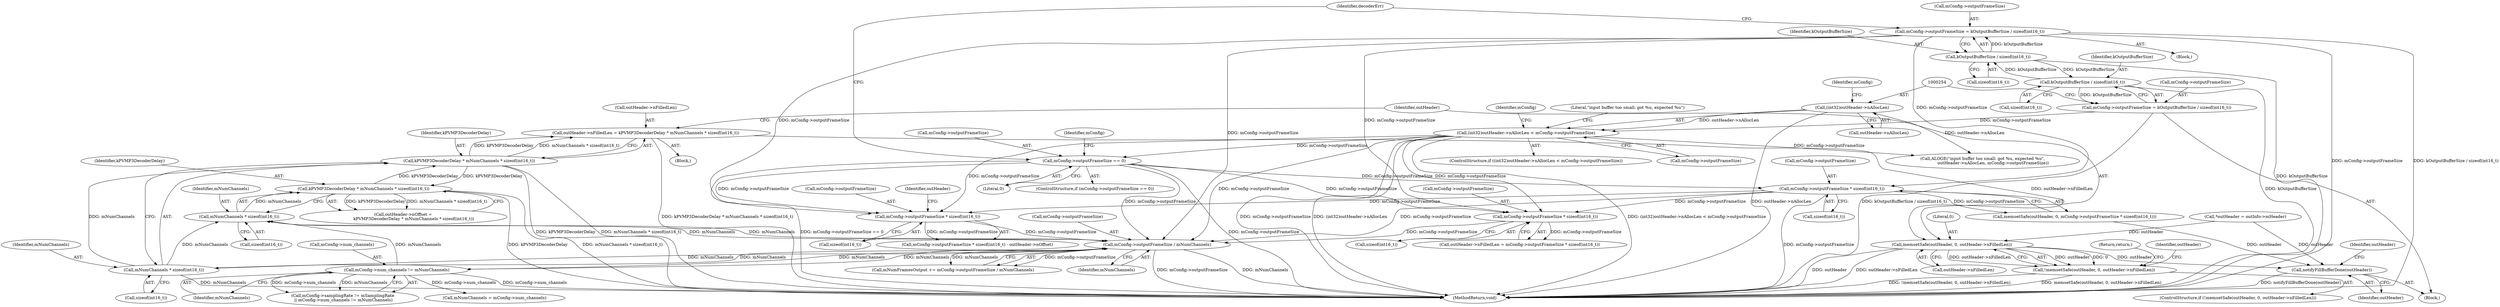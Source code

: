 digraph "0_Android_c2639afac631f5c1ffddf70ee8a6fe943d0bedf9@pointer" {
"1000356" [label="(Call,outHeader->nFilledLen = kPVMP3DecoderDelay * mNumChannels * sizeof(int16_t))"];
"1000360" [label="(Call,kPVMP3DecoderDelay * mNumChannels * sizeof(int16_t))"];
"1000455" [label="(Call,kPVMP3DecoderDelay * mNumChannels * sizeof(int16_t))"];
"1000457" [label="(Call,mNumChannels * sizeof(int16_t))"];
"1000544" [label="(Call,mConfig->outputFrameSize / mNumChannels)"];
"1000332" [label="(Call,mConfig->outputFrameSize = kOutputBufferSize / sizeof(int16_t))"];
"1000336" [label="(Call,kOutputBufferSize / sizeof(int16_t))"];
"1000247" [label="(Call,kOutputBufferSize / sizeof(int16_t))"];
"1000466" [label="(Call,mConfig->outputFrameSize * sizeof(int16_t))"];
"1000252" [label="(Call,(int32)outHeader->nAllocLen < mConfig->outputFrameSize)"];
"1000253" [label="(Call,(int32)outHeader->nAllocLen)"];
"1000243" [label="(Call,mConfig->outputFrameSize = kOutputBufferSize / sizeof(int16_t))"];
"1000326" [label="(Call,mConfig->outputFrameSize == 0)"];
"1000394" [label="(Call,mConfig->outputFrameSize * sizeof(int16_t))"];
"1000489" [label="(Call,mConfig->outputFrameSize * sizeof(int16_t))"];
"1000420" [label="(Call,mConfig->num_channels != mNumChannels)"];
"1000362" [label="(Call,mNumChannels * sizeof(int16_t))"];
"1000368" [label="(Call,memsetSafe(outHeader, 0, outHeader->nFilledLen))"];
"1000367" [label="(Call,!memsetSafe(outHeader, 0, outHeader->nFilledLen))"];
"1000559" [label="(Call,notifyFillBufferDone(outHeader))"];
"1000284" [label="(Identifier,mConfig)"];
"1000368" [label="(Call,memsetSafe(outHeader, 0, outHeader->nFilledLen))"];
"1000564" [label="(MethodReturn,void)"];
"1000343" [label="(Identifier,decoderErr)"];
"1000465" [label="(Call,mConfig->outputFrameSize * sizeof(int16_t) - outHeader->nOffset)"];
"1000562" [label="(Identifier,outHeader)"];
"1000251" [label="(ControlStructure,if ((int32)outHeader->nAllocLen < mConfig->outputFrameSize))"];
"1000545" [label="(Call,mConfig->outputFrameSize)"];
"1000414" [label="(Call,mConfig->samplingRate != mSamplingRate\n || mConfig->num_channels != mNumChannels)"];
"1000330" [label="(Literal,0)"];
"1000332" [label="(Call,mConfig->outputFrameSize = kOutputBufferSize / sizeof(int16_t))"];
"1000451" [label="(Call,outHeader->nOffset =\n                kPVMP3DecoderDelay * mNumChannels * sizeof(int16_t))"];
"1000369" [label="(Identifier,outHeader)"];
"1000333" [label="(Call,mConfig->outputFrameSize)"];
"1000336" [label="(Call,kOutputBufferSize / sizeof(int16_t))"];
"1000263" [label="(Literal,\"input buffer too small: got %u, expected %u\")"];
"1000560" [label="(Identifier,outHeader)"];
"1000398" [label="(Call,sizeof(int16_t))"];
"1000559" [label="(Call,notifyFillBufferDone(outHeader))"];
"1000364" [label="(Call,sizeof(int16_t))"];
"1000252" [label="(Call,(int32)outHeader->nAllocLen < mConfig->outputFrameSize)"];
"1000361" [label="(Identifier,kPVMP3DecoderDelay)"];
"1000247" [label="(Call,kOutputBufferSize / sizeof(int16_t))"];
"1000331" [label="(Block,)"];
"1000258" [label="(Call,mConfig->outputFrameSize)"];
"1000255" [label="(Call,outHeader->nAllocLen)"];
"1000542" [label="(Call,mNumFramesOutput += mConfig->outputFrameSize / mNumChannels)"];
"1000325" [label="(ControlStructure,if (mConfig->outputFrameSize == 0))"];
"1000357" [label="(Call,outHeader->nFilledLen)"];
"1000327" [label="(Call,mConfig->outputFrameSize)"];
"1000391" [label="(Call,memsetSafe(outHeader, 0, mConfig->outputFrameSize * sizeof(int16_t)))"];
"1000326" [label="(Call,mConfig->outputFrameSize == 0)"];
"1000424" [label="(Identifier,mNumChannels)"];
"1000466" [label="(Call,mConfig->outputFrameSize * sizeof(int16_t))"];
"1000470" [label="(Call,sizeof(int16_t))"];
"1000350" [label="(Block,)"];
"1000473" [label="(Identifier,outHeader)"];
"1000458" [label="(Identifier,mNumChannels)"];
"1000338" [label="(Call,sizeof(int16_t))"];
"1000133" [label="(Block,)"];
"1000493" [label="(Call,sizeof(int16_t))"];
"1000356" [label="(Call,outHeader->nFilledLen = kPVMP3DecoderDelay * mNumChannels * sizeof(int16_t))"];
"1000467" [label="(Call,mConfig->outputFrameSize)"];
"1000161" [label="(Call,*outHeader = outInfo->mHeader)"];
"1000362" [label="(Call,mNumChannels * sizeof(int16_t))"];
"1000248" [label="(Identifier,kOutputBufferSize)"];
"1000375" [label="(Return,return;)"];
"1000544" [label="(Call,mConfig->outputFrameSize / mNumChannels)"];
"1000360" [label="(Call,kPVMP3DecoderDelay * mNumChannels * sizeof(int16_t))"];
"1000363" [label="(Identifier,mNumChannels)"];
"1000370" [label="(Literal,0)"];
"1000456" [label="(Identifier,kPVMP3DecoderDelay)"];
"1000457" [label="(Call,mNumChannels * sizeof(int16_t))"];
"1000253" [label="(Call,(int32)outHeader->nAllocLen)"];
"1000249" [label="(Call,sizeof(int16_t))"];
"1000244" [label="(Call,mConfig->outputFrameSize)"];
"1000334" [label="(Identifier,mConfig)"];
"1000431" [label="(Call,mNumChannels = mConfig->num_channels)"];
"1000367" [label="(Call,!memsetSafe(outHeader, 0, outHeader->nFilledLen))"];
"1000371" [label="(Call,outHeader->nFilledLen)"];
"1000548" [label="(Identifier,mNumChannels)"];
"1000420" [label="(Call,mConfig->num_channels != mNumChannels)"];
"1000485" [label="(Call,outHeader->nFilledLen = mConfig->outputFrameSize * sizeof(int16_t))"];
"1000262" [label="(Call,ALOGE(\"input buffer too small: got %u, expected %u\",\n                outHeader->nAllocLen, mConfig->outputFrameSize))"];
"1000378" [label="(Identifier,outHeader)"];
"1000366" [label="(ControlStructure,if (!memsetSafe(outHeader, 0, outHeader->nFilledLen)))"];
"1000421" [label="(Call,mConfig->num_channels)"];
"1000459" [label="(Call,sizeof(int16_t))"];
"1000243" [label="(Call,mConfig->outputFrameSize = kOutputBufferSize / sizeof(int16_t))"];
"1000490" [label="(Call,mConfig->outputFrameSize)"];
"1000337" [label="(Identifier,kOutputBufferSize)"];
"1000455" [label="(Call,kPVMP3DecoderDelay * mNumChannels * sizeof(int16_t))"];
"1000259" [label="(Identifier,mConfig)"];
"1000395" [label="(Call,mConfig->outputFrameSize)"];
"1000489" [label="(Call,mConfig->outputFrameSize * sizeof(int16_t))"];
"1000394" [label="(Call,mConfig->outputFrameSize * sizeof(int16_t))"];
"1000356" -> "1000350"  [label="AST: "];
"1000356" -> "1000360"  [label="CFG: "];
"1000357" -> "1000356"  [label="AST: "];
"1000360" -> "1000356"  [label="AST: "];
"1000369" -> "1000356"  [label="CFG: "];
"1000356" -> "1000564"  [label="DDG: kPVMP3DecoderDelay * mNumChannels * sizeof(int16_t)"];
"1000360" -> "1000356"  [label="DDG: kPVMP3DecoderDelay"];
"1000360" -> "1000356"  [label="DDG: mNumChannels * sizeof(int16_t)"];
"1000356" -> "1000368"  [label="DDG: outHeader->nFilledLen"];
"1000360" -> "1000362"  [label="CFG: "];
"1000361" -> "1000360"  [label="AST: "];
"1000362" -> "1000360"  [label="AST: "];
"1000360" -> "1000564"  [label="DDG: kPVMP3DecoderDelay"];
"1000360" -> "1000564"  [label="DDG: mNumChannels * sizeof(int16_t)"];
"1000455" -> "1000360"  [label="DDG: kPVMP3DecoderDelay"];
"1000362" -> "1000360"  [label="DDG: mNumChannels"];
"1000360" -> "1000455"  [label="DDG: kPVMP3DecoderDelay"];
"1000455" -> "1000451"  [label="AST: "];
"1000455" -> "1000457"  [label="CFG: "];
"1000456" -> "1000455"  [label="AST: "];
"1000457" -> "1000455"  [label="AST: "];
"1000451" -> "1000455"  [label="CFG: "];
"1000455" -> "1000564"  [label="DDG: mNumChannels * sizeof(int16_t)"];
"1000455" -> "1000564"  [label="DDG: kPVMP3DecoderDelay"];
"1000455" -> "1000451"  [label="DDG: kPVMP3DecoderDelay"];
"1000455" -> "1000451"  [label="DDG: mNumChannels * sizeof(int16_t)"];
"1000457" -> "1000455"  [label="DDG: mNumChannels"];
"1000457" -> "1000459"  [label="CFG: "];
"1000458" -> "1000457"  [label="AST: "];
"1000459" -> "1000457"  [label="AST: "];
"1000544" -> "1000457"  [label="DDG: mNumChannels"];
"1000420" -> "1000457"  [label="DDG: mNumChannels"];
"1000362" -> "1000457"  [label="DDG: mNumChannels"];
"1000457" -> "1000544"  [label="DDG: mNumChannels"];
"1000544" -> "1000542"  [label="AST: "];
"1000544" -> "1000548"  [label="CFG: "];
"1000545" -> "1000544"  [label="AST: "];
"1000548" -> "1000544"  [label="AST: "];
"1000542" -> "1000544"  [label="CFG: "];
"1000544" -> "1000564"  [label="DDG: mNumChannels"];
"1000544" -> "1000564"  [label="DDG: mConfig->outputFrameSize"];
"1000544" -> "1000362"  [label="DDG: mNumChannels"];
"1000544" -> "1000420"  [label="DDG: mNumChannels"];
"1000544" -> "1000542"  [label="DDG: mConfig->outputFrameSize"];
"1000544" -> "1000542"  [label="DDG: mNumChannels"];
"1000332" -> "1000544"  [label="DDG: mConfig->outputFrameSize"];
"1000466" -> "1000544"  [label="DDG: mConfig->outputFrameSize"];
"1000252" -> "1000544"  [label="DDG: mConfig->outputFrameSize"];
"1000489" -> "1000544"  [label="DDG: mConfig->outputFrameSize"];
"1000326" -> "1000544"  [label="DDG: mConfig->outputFrameSize"];
"1000394" -> "1000544"  [label="DDG: mConfig->outputFrameSize"];
"1000420" -> "1000544"  [label="DDG: mNumChannels"];
"1000362" -> "1000544"  [label="DDG: mNumChannels"];
"1000332" -> "1000331"  [label="AST: "];
"1000332" -> "1000336"  [label="CFG: "];
"1000333" -> "1000332"  [label="AST: "];
"1000336" -> "1000332"  [label="AST: "];
"1000343" -> "1000332"  [label="CFG: "];
"1000332" -> "1000564"  [label="DDG: mConfig->outputFrameSize"];
"1000332" -> "1000564"  [label="DDG: kOutputBufferSize / sizeof(int16_t)"];
"1000336" -> "1000332"  [label="DDG: kOutputBufferSize"];
"1000332" -> "1000394"  [label="DDG: mConfig->outputFrameSize"];
"1000332" -> "1000466"  [label="DDG: mConfig->outputFrameSize"];
"1000332" -> "1000489"  [label="DDG: mConfig->outputFrameSize"];
"1000336" -> "1000338"  [label="CFG: "];
"1000337" -> "1000336"  [label="AST: "];
"1000338" -> "1000336"  [label="AST: "];
"1000336" -> "1000564"  [label="DDG: kOutputBufferSize"];
"1000336" -> "1000247"  [label="DDG: kOutputBufferSize"];
"1000247" -> "1000336"  [label="DDG: kOutputBufferSize"];
"1000247" -> "1000243"  [label="AST: "];
"1000247" -> "1000249"  [label="CFG: "];
"1000248" -> "1000247"  [label="AST: "];
"1000249" -> "1000247"  [label="AST: "];
"1000243" -> "1000247"  [label="CFG: "];
"1000247" -> "1000564"  [label="DDG: kOutputBufferSize"];
"1000247" -> "1000243"  [label="DDG: kOutputBufferSize"];
"1000466" -> "1000465"  [label="AST: "];
"1000466" -> "1000470"  [label="CFG: "];
"1000467" -> "1000466"  [label="AST: "];
"1000470" -> "1000466"  [label="AST: "];
"1000473" -> "1000466"  [label="CFG: "];
"1000466" -> "1000465"  [label="DDG: mConfig->outputFrameSize"];
"1000252" -> "1000466"  [label="DDG: mConfig->outputFrameSize"];
"1000326" -> "1000466"  [label="DDG: mConfig->outputFrameSize"];
"1000394" -> "1000466"  [label="DDG: mConfig->outputFrameSize"];
"1000252" -> "1000251"  [label="AST: "];
"1000252" -> "1000258"  [label="CFG: "];
"1000253" -> "1000252"  [label="AST: "];
"1000258" -> "1000252"  [label="AST: "];
"1000263" -> "1000252"  [label="CFG: "];
"1000284" -> "1000252"  [label="CFG: "];
"1000252" -> "1000564"  [label="DDG: (int32)outHeader->nAllocLen"];
"1000252" -> "1000564"  [label="DDG: (int32)outHeader->nAllocLen < mConfig->outputFrameSize"];
"1000252" -> "1000564"  [label="DDG: mConfig->outputFrameSize"];
"1000253" -> "1000252"  [label="DDG: outHeader->nAllocLen"];
"1000243" -> "1000252"  [label="DDG: mConfig->outputFrameSize"];
"1000252" -> "1000262"  [label="DDG: mConfig->outputFrameSize"];
"1000252" -> "1000326"  [label="DDG: mConfig->outputFrameSize"];
"1000252" -> "1000489"  [label="DDG: mConfig->outputFrameSize"];
"1000253" -> "1000255"  [label="CFG: "];
"1000254" -> "1000253"  [label="AST: "];
"1000255" -> "1000253"  [label="AST: "];
"1000259" -> "1000253"  [label="CFG: "];
"1000253" -> "1000564"  [label="DDG: outHeader->nAllocLen"];
"1000253" -> "1000262"  [label="DDG: outHeader->nAllocLen"];
"1000243" -> "1000133"  [label="AST: "];
"1000244" -> "1000243"  [label="AST: "];
"1000254" -> "1000243"  [label="CFG: "];
"1000243" -> "1000564"  [label="DDG: kOutputBufferSize / sizeof(int16_t)"];
"1000326" -> "1000325"  [label="AST: "];
"1000326" -> "1000330"  [label="CFG: "];
"1000327" -> "1000326"  [label="AST: "];
"1000330" -> "1000326"  [label="AST: "];
"1000334" -> "1000326"  [label="CFG: "];
"1000343" -> "1000326"  [label="CFG: "];
"1000326" -> "1000564"  [label="DDG: mConfig->outputFrameSize == 0"];
"1000326" -> "1000564"  [label="DDG: mConfig->outputFrameSize"];
"1000326" -> "1000394"  [label="DDG: mConfig->outputFrameSize"];
"1000326" -> "1000489"  [label="DDG: mConfig->outputFrameSize"];
"1000394" -> "1000391"  [label="AST: "];
"1000394" -> "1000398"  [label="CFG: "];
"1000395" -> "1000394"  [label="AST: "];
"1000398" -> "1000394"  [label="AST: "];
"1000391" -> "1000394"  [label="CFG: "];
"1000394" -> "1000564"  [label="DDG: mConfig->outputFrameSize"];
"1000394" -> "1000391"  [label="DDG: mConfig->outputFrameSize"];
"1000394" -> "1000489"  [label="DDG: mConfig->outputFrameSize"];
"1000489" -> "1000485"  [label="AST: "];
"1000489" -> "1000493"  [label="CFG: "];
"1000490" -> "1000489"  [label="AST: "];
"1000493" -> "1000489"  [label="AST: "];
"1000485" -> "1000489"  [label="CFG: "];
"1000489" -> "1000485"  [label="DDG: mConfig->outputFrameSize"];
"1000420" -> "1000414"  [label="AST: "];
"1000420" -> "1000424"  [label="CFG: "];
"1000421" -> "1000420"  [label="AST: "];
"1000424" -> "1000420"  [label="AST: "];
"1000414" -> "1000420"  [label="CFG: "];
"1000420" -> "1000564"  [label="DDG: mConfig->num_channels"];
"1000420" -> "1000414"  [label="DDG: mConfig->num_channels"];
"1000420" -> "1000414"  [label="DDG: mNumChannels"];
"1000420" -> "1000431"  [label="DDG: mConfig->num_channels"];
"1000362" -> "1000364"  [label="CFG: "];
"1000363" -> "1000362"  [label="AST: "];
"1000364" -> "1000362"  [label="AST: "];
"1000362" -> "1000564"  [label="DDG: mNumChannels"];
"1000368" -> "1000367"  [label="AST: "];
"1000368" -> "1000371"  [label="CFG: "];
"1000369" -> "1000368"  [label="AST: "];
"1000370" -> "1000368"  [label="AST: "];
"1000371" -> "1000368"  [label="AST: "];
"1000367" -> "1000368"  [label="CFG: "];
"1000368" -> "1000564"  [label="DDG: outHeader"];
"1000368" -> "1000564"  [label="DDG: outHeader->nFilledLen"];
"1000368" -> "1000367"  [label="DDG: outHeader"];
"1000368" -> "1000367"  [label="DDG: 0"];
"1000368" -> "1000367"  [label="DDG: outHeader->nFilledLen"];
"1000161" -> "1000368"  [label="DDG: outHeader"];
"1000368" -> "1000559"  [label="DDG: outHeader"];
"1000367" -> "1000366"  [label="AST: "];
"1000375" -> "1000367"  [label="CFG: "];
"1000378" -> "1000367"  [label="CFG: "];
"1000367" -> "1000564"  [label="DDG: memsetSafe(outHeader, 0, outHeader->nFilledLen)"];
"1000367" -> "1000564"  [label="DDG: !memsetSafe(outHeader, 0, outHeader->nFilledLen)"];
"1000559" -> "1000133"  [label="AST: "];
"1000559" -> "1000560"  [label="CFG: "];
"1000560" -> "1000559"  [label="AST: "];
"1000562" -> "1000559"  [label="CFG: "];
"1000559" -> "1000564"  [label="DDG: notifyFillBufferDone(outHeader)"];
"1000391" -> "1000559"  [label="DDG: outHeader"];
"1000161" -> "1000559"  [label="DDG: outHeader"];
}
